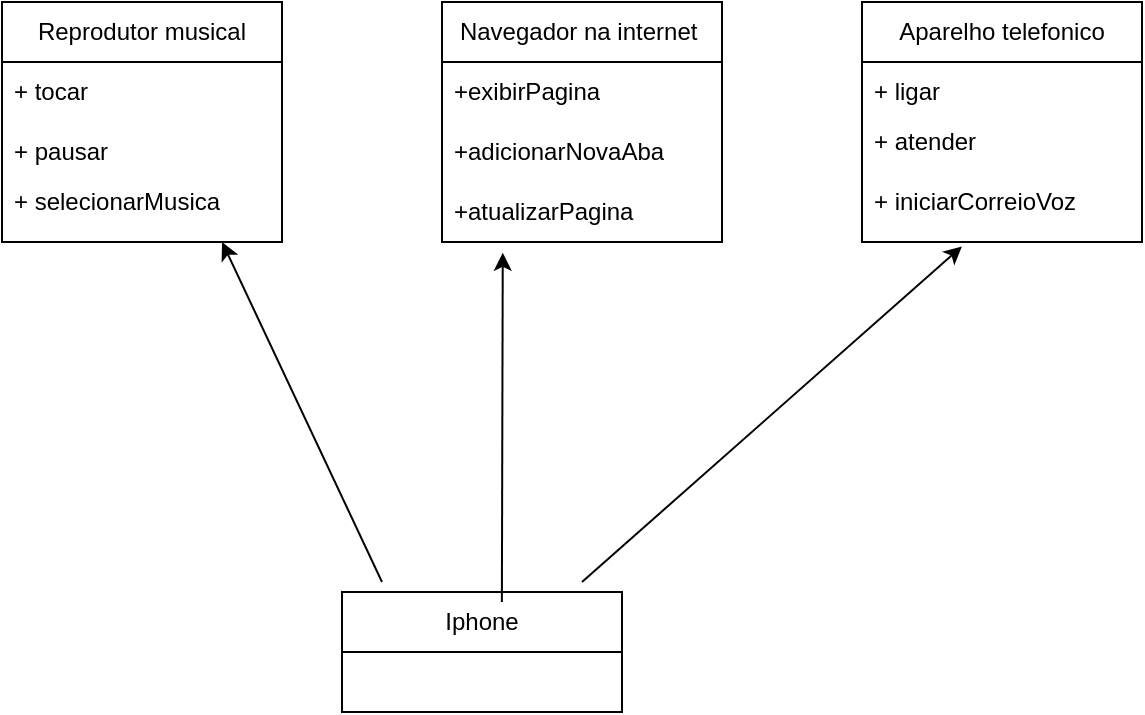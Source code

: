 <mxfile version="24.3.1" type="google">
  <diagram name="Página-1" id="8mNifmenYKccSAi6ohav">
    <mxGraphModel dx="1050" dy="557" grid="1" gridSize="10" guides="1" tooltips="1" connect="1" arrows="1" fold="1" page="1" pageScale="1" pageWidth="827" pageHeight="1169" math="0" shadow="0">
      <root>
        <mxCell id="0" />
        <mxCell id="1" parent="0" />
        <mxCell id="TDxsa8WD1ILITgxTQ-Bd-1" value="Reprodutor musical" style="swimlane;fontStyle=0;childLayout=stackLayout;horizontal=1;startSize=30;horizontalStack=0;resizeParent=1;resizeParentMax=0;resizeLast=0;collapsible=1;marginBottom=0;whiteSpace=wrap;html=1;" parent="1" vertex="1">
          <mxGeometry x="110" y="290" width="140" height="120" as="geometry" />
        </mxCell>
        <mxCell id="TDxsa8WD1ILITgxTQ-Bd-2" value="+ tocar" style="text;strokeColor=none;fillColor=none;align=left;verticalAlign=middle;spacingLeft=4;spacingRight=4;overflow=hidden;points=[[0,0.5],[1,0.5]];portConstraint=eastwest;rotatable=0;whiteSpace=wrap;html=1;" parent="TDxsa8WD1ILITgxTQ-Bd-1" vertex="1">
          <mxGeometry y="30" width="140" height="30" as="geometry" />
        </mxCell>
        <mxCell id="TDxsa8WD1ILITgxTQ-Bd-3" value="+ pausar" style="text;strokeColor=none;fillColor=none;align=left;verticalAlign=middle;spacingLeft=4;spacingRight=4;overflow=hidden;points=[[0,0.5],[1,0.5]];portConstraint=eastwest;rotatable=0;whiteSpace=wrap;html=1;" parent="TDxsa8WD1ILITgxTQ-Bd-1" vertex="1">
          <mxGeometry y="60" width="140" height="30" as="geometry" />
        </mxCell>
        <mxCell id="TDxsa8WD1ILITgxTQ-Bd-4" value="+ selecionarMusica&lt;div&gt;&lt;br&gt;&lt;/div&gt;" style="text;strokeColor=none;fillColor=none;align=left;verticalAlign=middle;spacingLeft=4;spacingRight=4;overflow=hidden;points=[[0,0.5],[1,0.5]];portConstraint=eastwest;rotatable=0;whiteSpace=wrap;html=1;" parent="TDxsa8WD1ILITgxTQ-Bd-1" vertex="1">
          <mxGeometry y="90" width="140" height="30" as="geometry" />
        </mxCell>
        <mxCell id="LVuHmqLVk19uWzG4ecxQ-1" value="Aparelho telefonico" style="swimlane;fontStyle=0;childLayout=stackLayout;horizontal=1;startSize=30;horizontalStack=0;resizeParent=1;resizeParentMax=0;resizeLast=0;collapsible=1;marginBottom=0;whiteSpace=wrap;html=1;" vertex="1" parent="1">
          <mxGeometry x="540" y="290" width="140" height="120" as="geometry" />
        </mxCell>
        <mxCell id="LVuHmqLVk19uWzG4ecxQ-2" value="+ ligar" style="text;strokeColor=none;fillColor=none;align=left;verticalAlign=middle;spacingLeft=4;spacingRight=4;overflow=hidden;points=[[0,0.5],[1,0.5]];portConstraint=eastwest;rotatable=0;whiteSpace=wrap;html=1;" vertex="1" parent="LVuHmqLVk19uWzG4ecxQ-1">
          <mxGeometry y="30" width="140" height="30" as="geometry" />
        </mxCell>
        <mxCell id="LVuHmqLVk19uWzG4ecxQ-3" value="+ atender&lt;div&gt;&lt;br&gt;&lt;/div&gt;" style="text;strokeColor=none;fillColor=none;align=left;verticalAlign=middle;spacingLeft=4;spacingRight=4;overflow=hidden;points=[[0,0.5],[1,0.5]];portConstraint=eastwest;rotatable=0;whiteSpace=wrap;html=1;" vertex="1" parent="LVuHmqLVk19uWzG4ecxQ-1">
          <mxGeometry y="60" width="140" height="30" as="geometry" />
        </mxCell>
        <mxCell id="LVuHmqLVk19uWzG4ecxQ-4" value="+ iniciarCorreioVoz&lt;div&gt;&lt;br&gt;&lt;/div&gt;" style="text;strokeColor=none;fillColor=none;align=left;verticalAlign=middle;spacingLeft=4;spacingRight=4;overflow=hidden;points=[[0,0.5],[1,0.5]];portConstraint=eastwest;rotatable=0;whiteSpace=wrap;html=1;" vertex="1" parent="LVuHmqLVk19uWzG4ecxQ-1">
          <mxGeometry y="90" width="140" height="30" as="geometry" />
        </mxCell>
        <mxCell id="LVuHmqLVk19uWzG4ecxQ-5" value="Navegador na internet&amp;nbsp;" style="swimlane;fontStyle=0;childLayout=stackLayout;horizontal=1;startSize=30;horizontalStack=0;resizeParent=1;resizeParentMax=0;resizeLast=0;collapsible=1;marginBottom=0;whiteSpace=wrap;html=1;" vertex="1" parent="1">
          <mxGeometry x="330" y="290" width="140" height="120" as="geometry" />
        </mxCell>
        <mxCell id="LVuHmqLVk19uWzG4ecxQ-6" value="+exibirPagina" style="text;strokeColor=none;fillColor=none;align=left;verticalAlign=middle;spacingLeft=4;spacingRight=4;overflow=hidden;points=[[0,0.5],[1,0.5]];portConstraint=eastwest;rotatable=0;whiteSpace=wrap;html=1;" vertex="1" parent="LVuHmqLVk19uWzG4ecxQ-5">
          <mxGeometry y="30" width="140" height="30" as="geometry" />
        </mxCell>
        <mxCell id="LVuHmqLVk19uWzG4ecxQ-7" value="+adicionarNovaAba" style="text;strokeColor=none;fillColor=none;align=left;verticalAlign=middle;spacingLeft=4;spacingRight=4;overflow=hidden;points=[[0,0.5],[1,0.5]];portConstraint=eastwest;rotatable=0;whiteSpace=wrap;html=1;" vertex="1" parent="LVuHmqLVk19uWzG4ecxQ-5">
          <mxGeometry y="60" width="140" height="30" as="geometry" />
        </mxCell>
        <mxCell id="LVuHmqLVk19uWzG4ecxQ-8" value="+atualizarPagina" style="text;strokeColor=none;fillColor=none;align=left;verticalAlign=middle;spacingLeft=4;spacingRight=4;overflow=hidden;points=[[0,0.5],[1,0.5]];portConstraint=eastwest;rotatable=0;whiteSpace=wrap;html=1;" vertex="1" parent="LVuHmqLVk19uWzG4ecxQ-5">
          <mxGeometry y="90" width="140" height="30" as="geometry" />
        </mxCell>
        <mxCell id="LVuHmqLVk19uWzG4ecxQ-9" value="Iphone" style="swimlane;fontStyle=0;childLayout=stackLayout;horizontal=1;startSize=30;horizontalStack=0;resizeParent=1;resizeParentMax=0;resizeLast=0;collapsible=1;marginBottom=0;whiteSpace=wrap;html=1;" vertex="1" parent="1">
          <mxGeometry x="280" y="585" width="140" height="60" as="geometry" />
        </mxCell>
        <mxCell id="LVuHmqLVk19uWzG4ecxQ-13" value="" style="endArrow=classic;html=1;rounded=0;entryX=0.357;entryY=1.073;entryDx=0;entryDy=0;entryPerimeter=0;" edge="1" parent="1" target="LVuHmqLVk19uWzG4ecxQ-4">
          <mxGeometry width="50" height="50" relative="1" as="geometry">
            <mxPoint x="400" y="580" as="sourcePoint" />
            <mxPoint x="440" y="470" as="targetPoint" />
          </mxGeometry>
        </mxCell>
        <mxCell id="LVuHmqLVk19uWzG4ecxQ-14" value="" style="endArrow=classic;html=1;rounded=0;exitX=0.571;exitY=0.083;exitDx=0;exitDy=0;exitPerimeter=0;entryX=0.217;entryY=1.18;entryDx=0;entryDy=0;entryPerimeter=0;" edge="1" parent="1" source="LVuHmqLVk19uWzG4ecxQ-9" target="LVuHmqLVk19uWzG4ecxQ-8">
          <mxGeometry width="50" height="50" relative="1" as="geometry">
            <mxPoint x="390" y="520" as="sourcePoint" />
            <mxPoint x="440" y="470" as="targetPoint" />
          </mxGeometry>
        </mxCell>
        <mxCell id="LVuHmqLVk19uWzG4ecxQ-16" value="" style="endArrow=classic;html=1;rounded=0;entryX=0.786;entryY=1;entryDx=0;entryDy=0;entryPerimeter=0;" edge="1" parent="1" target="TDxsa8WD1ILITgxTQ-Bd-4">
          <mxGeometry width="50" height="50" relative="1" as="geometry">
            <mxPoint x="300" y="580" as="sourcePoint" />
            <mxPoint x="440" y="470" as="targetPoint" />
            <Array as="points" />
          </mxGeometry>
        </mxCell>
      </root>
    </mxGraphModel>
  </diagram>
</mxfile>

